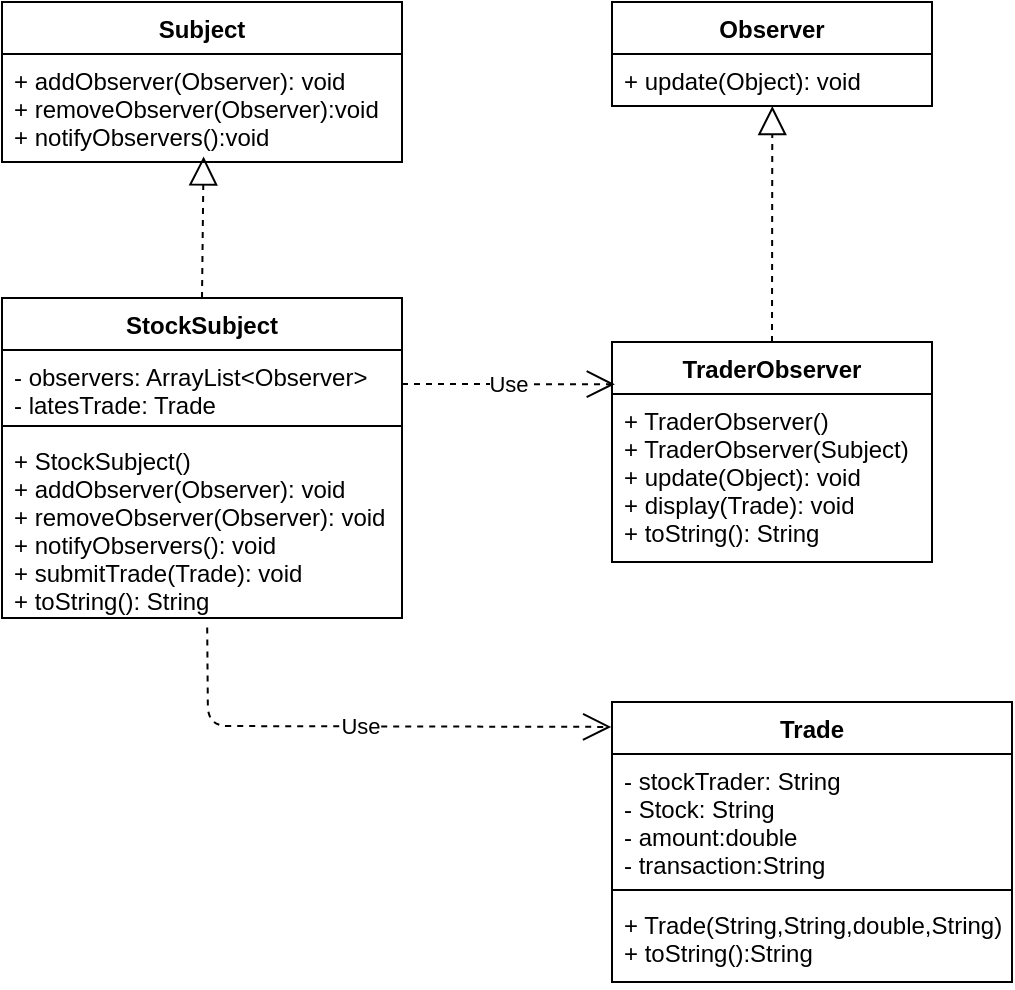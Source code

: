 <mxfile version="12.2.7" pages="1"><diagram id="C5ANUPGtewIOhkM2VyRj" name="Page-1"><mxGraphModel dx="734" dy="541" grid="1" gridSize="10" guides="1" tooltips="1" connect="1" arrows="1" fold="1" page="1" pageScale="1" pageWidth="850" pageHeight="1100" math="0" shadow="0"><root><mxCell id="0"/><mxCell id="1" parent="0"/><mxCell id="vReUUFYZGekPtlEvEH-z-1" value="Trade" style="swimlane;fontStyle=1;align=center;verticalAlign=top;childLayout=stackLayout;horizontal=1;startSize=26;horizontalStack=0;resizeParent=1;resizeParentMax=0;resizeLast=0;collapsible=1;marginBottom=0;" vertex="1" parent="1"><mxGeometry x="345" y="390" width="200" height="140" as="geometry"/></mxCell><mxCell id="vReUUFYZGekPtlEvEH-z-2" value="- stockTrader: String&#10;- Stock: String&#10;- amount:double&#10;- transaction:String" style="text;strokeColor=none;fillColor=none;align=left;verticalAlign=top;spacingLeft=4;spacingRight=4;overflow=hidden;rotatable=0;points=[[0,0.5],[1,0.5]];portConstraint=eastwest;" vertex="1" parent="vReUUFYZGekPtlEvEH-z-1"><mxGeometry y="26" width="200" height="64" as="geometry"/></mxCell><mxCell id="vReUUFYZGekPtlEvEH-z-3" value="" style="line;strokeWidth=1;fillColor=none;align=left;verticalAlign=middle;spacingTop=-1;spacingLeft=3;spacingRight=3;rotatable=0;labelPosition=right;points=[];portConstraint=eastwest;" vertex="1" parent="vReUUFYZGekPtlEvEH-z-1"><mxGeometry y="90" width="200" height="8" as="geometry"/></mxCell><mxCell id="vReUUFYZGekPtlEvEH-z-4" value="+ Trade(String,String,double,String)&#10;+ toString():String" style="text;strokeColor=none;fillColor=none;align=left;verticalAlign=top;spacingLeft=4;spacingRight=4;overflow=hidden;rotatable=0;points=[[0,0.5],[1,0.5]];portConstraint=eastwest;" vertex="1" parent="vReUUFYZGekPtlEvEH-z-1"><mxGeometry y="98" width="200" height="42" as="geometry"/></mxCell><mxCell id="vReUUFYZGekPtlEvEH-z-5" value="Observer" style="swimlane;fontStyle=1;align=center;verticalAlign=top;childLayout=stackLayout;horizontal=1;startSize=26;horizontalStack=0;resizeParent=1;resizeParentMax=0;resizeLast=0;collapsible=1;marginBottom=0;" vertex="1" parent="1"><mxGeometry x="345" y="40" width="160" height="52" as="geometry"/></mxCell><mxCell id="vReUUFYZGekPtlEvEH-z-6" value="+ update(Object): void" style="text;strokeColor=none;fillColor=none;align=left;verticalAlign=top;spacingLeft=4;spacingRight=4;overflow=hidden;rotatable=0;points=[[0,0.5],[1,0.5]];portConstraint=eastwest;" vertex="1" parent="vReUUFYZGekPtlEvEH-z-5"><mxGeometry y="26" width="160" height="26" as="geometry"/></mxCell><mxCell id="vReUUFYZGekPtlEvEH-z-13" value="Subject" style="swimlane;fontStyle=1;align=center;verticalAlign=top;childLayout=stackLayout;horizontal=1;startSize=26;horizontalStack=0;resizeParent=1;resizeParentMax=0;resizeLast=0;collapsible=1;marginBottom=0;" vertex="1" parent="1"><mxGeometry x="40" y="40" width="200" height="80" as="geometry"/></mxCell><mxCell id="vReUUFYZGekPtlEvEH-z-14" value="+ addObserver(Observer): void&#10;+ removeObserver(Observer):void&#10;+ notifyObservers():void" style="text;strokeColor=none;fillColor=none;align=left;verticalAlign=top;spacingLeft=4;spacingRight=4;overflow=hidden;rotatable=0;points=[[0,0.5],[1,0.5]];portConstraint=eastwest;" vertex="1" parent="vReUUFYZGekPtlEvEH-z-13"><mxGeometry y="26" width="200" height="54" as="geometry"/></mxCell><mxCell id="vReUUFYZGekPtlEvEH-z-15" value="TraderObserver" style="swimlane;fontStyle=1;align=center;verticalAlign=top;childLayout=stackLayout;horizontal=1;startSize=26;horizontalStack=0;resizeParent=1;resizeParentMax=0;resizeLast=0;collapsible=1;marginBottom=0;" vertex="1" parent="1"><mxGeometry x="345" y="210" width="160" height="110" as="geometry"/></mxCell><mxCell id="vReUUFYZGekPtlEvEH-z-18" value="+ TraderObserver()&#10;+ TraderObserver(Subject)&#10;+ update(Object): void&#10;+ display(Trade): void&#10;+ toString(): String" style="text;strokeColor=none;fillColor=none;align=left;verticalAlign=top;spacingLeft=4;spacingRight=4;overflow=hidden;rotatable=0;points=[[0,0.5],[1,0.5]];portConstraint=eastwest;" vertex="1" parent="vReUUFYZGekPtlEvEH-z-15"><mxGeometry y="26" width="160" height="84" as="geometry"/></mxCell><mxCell id="vReUUFYZGekPtlEvEH-z-20" value="StockSubject" style="swimlane;fontStyle=1;align=center;verticalAlign=top;childLayout=stackLayout;horizontal=1;startSize=26;horizontalStack=0;resizeParent=1;resizeParentMax=0;resizeLast=0;collapsible=1;marginBottom=0;" vertex="1" parent="1"><mxGeometry x="40" y="188" width="200" height="160" as="geometry"/></mxCell><mxCell id="vReUUFYZGekPtlEvEH-z-21" value="- observers: ArrayList&lt;Observer&gt;&#10;- latesTrade: Trade" style="text;strokeColor=none;fillColor=none;align=left;verticalAlign=top;spacingLeft=4;spacingRight=4;overflow=hidden;rotatable=0;points=[[0,0.5],[1,0.5]];portConstraint=eastwest;" vertex="1" parent="vReUUFYZGekPtlEvEH-z-20"><mxGeometry y="26" width="200" height="34" as="geometry"/></mxCell><mxCell id="vReUUFYZGekPtlEvEH-z-22" value="" style="line;strokeWidth=1;fillColor=none;align=left;verticalAlign=middle;spacingTop=-1;spacingLeft=3;spacingRight=3;rotatable=0;labelPosition=right;points=[];portConstraint=eastwest;" vertex="1" parent="vReUUFYZGekPtlEvEH-z-20"><mxGeometry y="60" width="200" height="8" as="geometry"/></mxCell><mxCell id="vReUUFYZGekPtlEvEH-z-23" value="+ StockSubject()&#10;+ addObserver(Observer): void&#10;+ removeObserver(Observer): void&#10;+ notifyObservers(): void&#10;+ submitTrade(Trade): void&#10;+ toString(): String" style="text;strokeColor=none;fillColor=none;align=left;verticalAlign=top;spacingLeft=4;spacingRight=4;overflow=hidden;rotatable=0;points=[[0,0.5],[1,0.5]];portConstraint=eastwest;" vertex="1" parent="vReUUFYZGekPtlEvEH-z-20"><mxGeometry y="68" width="200" height="92" as="geometry"/></mxCell><mxCell id="vReUUFYZGekPtlEvEH-z-24" value="" style="endArrow=block;dashed=1;endFill=0;endSize=12;html=1;exitX=0.5;exitY=0;exitDx=0;exitDy=0;entryX=0.501;entryY=1;entryDx=0;entryDy=0;entryPerimeter=0;" edge="1" parent="1" source="vReUUFYZGekPtlEvEH-z-15" target="vReUUFYZGekPtlEvEH-z-6"><mxGeometry width="160" relative="1" as="geometry"><mxPoint x="40" y="340" as="sourcePoint"/><mxPoint x="200" y="340" as="targetPoint"/></mxGeometry></mxCell><mxCell id="vReUUFYZGekPtlEvEH-z-25" value="" style="endArrow=block;dashed=1;endFill=0;endSize=12;html=1;exitX=0.5;exitY=0;exitDx=0;exitDy=0;entryX=0.504;entryY=0.948;entryDx=0;entryDy=0;entryPerimeter=0;" edge="1" parent="1" source="vReUUFYZGekPtlEvEH-z-20" target="vReUUFYZGekPtlEvEH-z-14"><mxGeometry width="160" relative="1" as="geometry"><mxPoint x="40" y="370" as="sourcePoint"/><mxPoint x="200" y="370" as="targetPoint"/></mxGeometry></mxCell><mxCell id="vReUUFYZGekPtlEvEH-z-26" value="Use" style="endArrow=open;endSize=12;dashed=1;html=1;exitX=1;exitY=0.5;exitDx=0;exitDy=0;entryX=0.009;entryY=0.192;entryDx=0;entryDy=0;entryPerimeter=0;" edge="1" parent="1" source="vReUUFYZGekPtlEvEH-z-21" target="vReUUFYZGekPtlEvEH-z-15"><mxGeometry width="160" relative="1" as="geometry"><mxPoint x="40" y="550" as="sourcePoint"/><mxPoint x="200" y="550" as="targetPoint"/></mxGeometry></mxCell><mxCell id="vReUUFYZGekPtlEvEH-z-27" value="Use" style="endArrow=open;endSize=12;dashed=1;html=1;exitX=0.513;exitY=1.052;exitDx=0;exitDy=0;exitPerimeter=0;entryX=-0.002;entryY=0.089;entryDx=0;entryDy=0;entryPerimeter=0;" edge="1" parent="1" source="vReUUFYZGekPtlEvEH-z-23" target="vReUUFYZGekPtlEvEH-z-1"><mxGeometry width="160" relative="1" as="geometry"><mxPoint x="30" y="590" as="sourcePoint"/><mxPoint x="190" y="590" as="targetPoint"/><Array as="points"><mxPoint x="143" y="402"/></Array></mxGeometry></mxCell></root></mxGraphModel></diagram></mxfile>